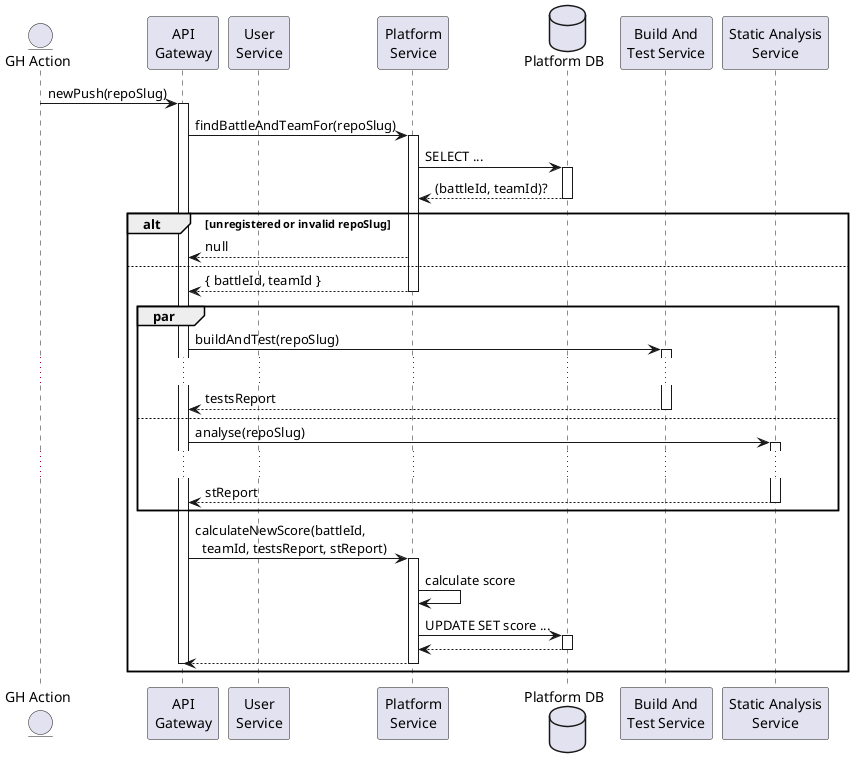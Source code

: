 @startuml RW7 - Students pushes and triggers automatic evaluation

entity "GH Action" as gha
participant "API\nGateway" as gateway
participant "User\nService" as auth
participant "Platform\nService" as platform
database "Platform DB" as platformDb
participant "Build And\nTest Service" as build
participant "Static Analysis\nService" as sta

gha -> gateway ++ : newPush(repoSlug)

gateway -> platform ++ : findBattleAndTeamFor(repoSlug)
platform -> platformDb ++ : SELECT ...  
platform <-- platformDb -- : (battleId, teamId)?
alt unregistered or invalid repoSlug
    gateway <-- platform : null
else
    gateway <-- platform -- : { battleId, teamId }

    par
        gateway -> build ++ : buildAndTest(repoSlug)
        ...
        gateway <-- build -- : testsReport
    else
        gateway -> sta ++ : analyse(repoSlug)
        ...
        gateway <-- sta -- : stReport
    end

    gateway -> platform ++ : calculateNewScore(battleId,\n  teamId, testsReport, stReport) 
    platform -> platform : calculate score
    platform -> platformDb ++ : UPDATE SET score ...
    platform <-- platformDb -- : 
    gateway <-- platform --
    deactivate gateway
end

deactivate gateway

@enduml

